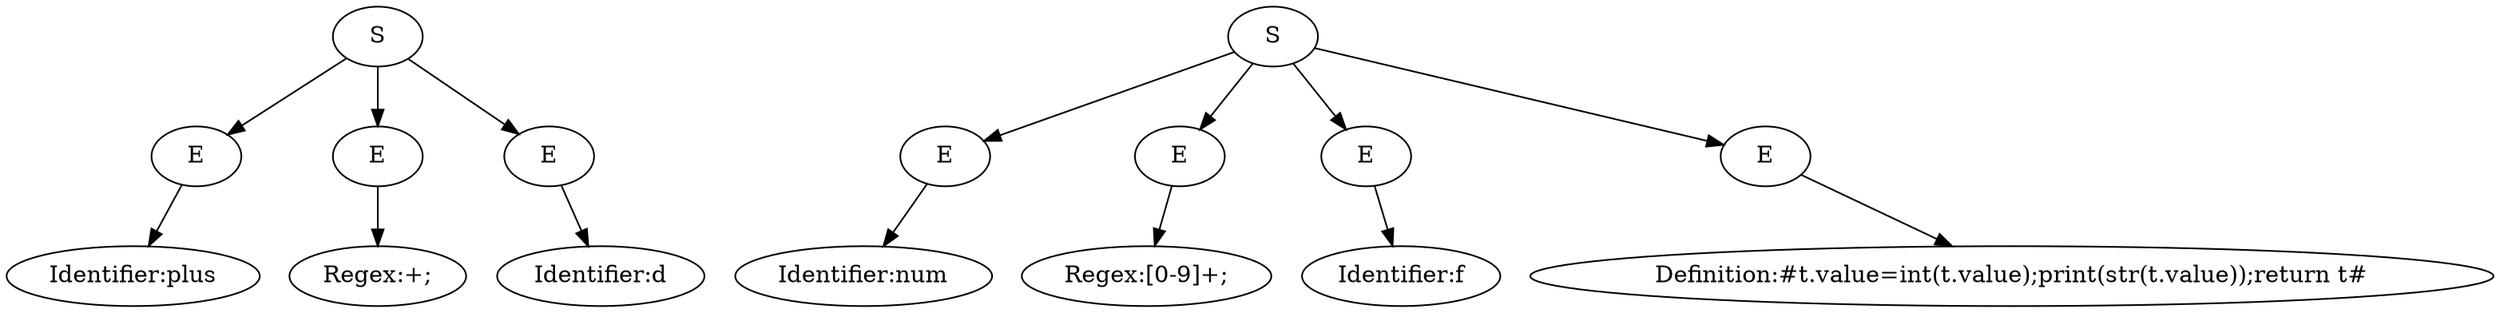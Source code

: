 digraph G { ordering=out 
n0 [ label = "Identifier:plus"];
n1 [ label = "E"];
n1->n0;
n2 [ label = "Regex:\+;"];
n3 [ label = "E"];
n3->n2;
n4 [ label = "Identifier:d"];
n5 [ label = "E"];
n5->n4;
n6 [ label = "S"];
n6->n1;
n6->n3;
n6->n5;
n7 [ label = "Identifier:num"];
n8 [ label = "E"];
n8->n7;
n9 [ label = "Regex:[0-9]+;"];
n10 [ label = "E"];
n10->n9;
n11 [ label = "Identifier:f"];
n12 [ label = "E"];
n12->n11;
n13 [ label = "Definition:#t.value=int(t.value);print(str(t.value));return t#"];
n14 [ label = "E"];
n14->n13;
n15 [ label = "S"];
n15->n8;
n15->n10;
n15->n12;
n15->n14;
}